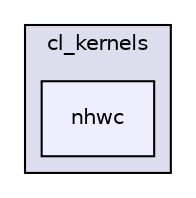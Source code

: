 digraph "src/core/CL/cl_kernels/nhwc" {
  compound=true
  node [ fontsize="10", fontname="Helvetica"];
  edge [ labelfontsize="10", labelfontname="Helvetica"];
  subgraph clusterdir_25885286e9dad4fa105b7b25a8031bbf {
    graph [ bgcolor="#ddddee", pencolor="black", label="cl_kernels" fontname="Helvetica", fontsize="10", URL="dir_25885286e9dad4fa105b7b25a8031bbf.xhtml"]
  dir_ea393a19e66e9555cdc004c345ac8654 [shape=box, label="nhwc", style="filled", fillcolor="#eeeeff", pencolor="black", URL="dir_ea393a19e66e9555cdc004c345ac8654.xhtml"];
  }
}
